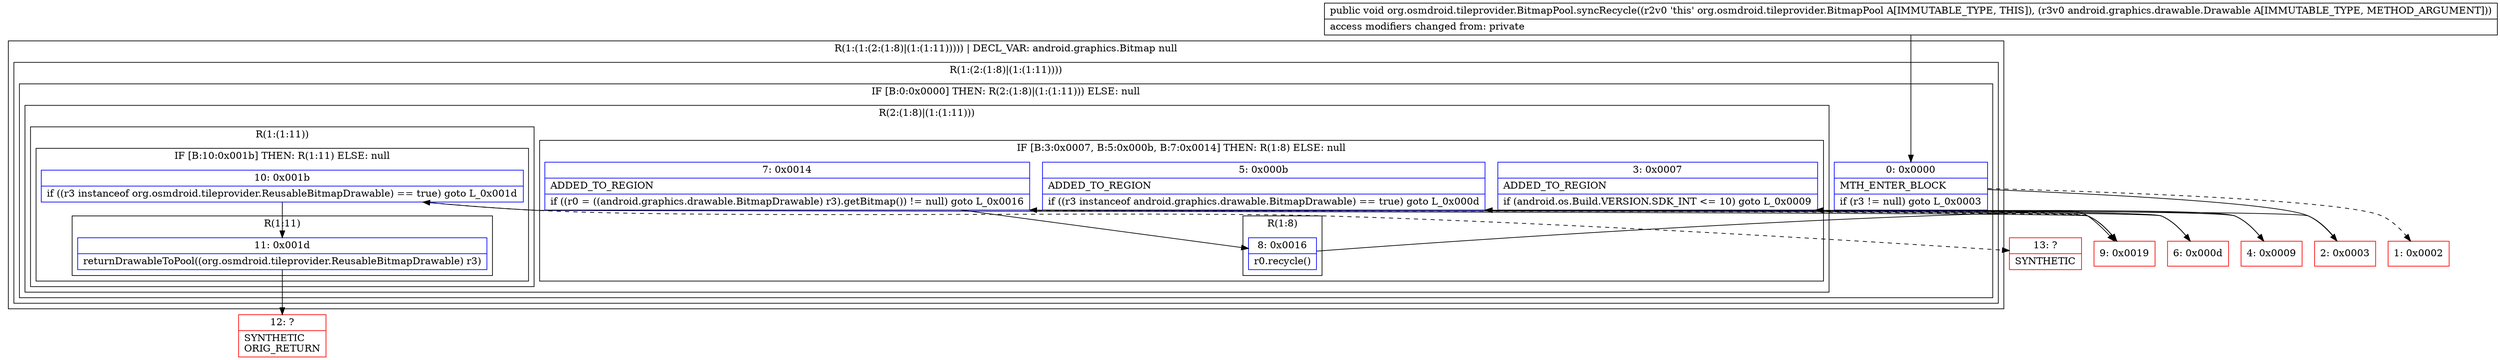 digraph "CFG fororg.osmdroid.tileprovider.BitmapPool.syncRecycle(Landroid\/graphics\/drawable\/Drawable;)V" {
subgraph cluster_Region_1416449028 {
label = "R(1:(1:(2:(1:8)|(1:(1:11))))) | DECL_VAR: android.graphics.Bitmap null\l";
node [shape=record,color=blue];
subgraph cluster_Region_434133462 {
label = "R(1:(2:(1:8)|(1:(1:11))))";
node [shape=record,color=blue];
subgraph cluster_IfRegion_1516702203 {
label = "IF [B:0:0x0000] THEN: R(2:(1:8)|(1:(1:11))) ELSE: null";
node [shape=record,color=blue];
Node_0 [shape=record,label="{0\:\ 0x0000|MTH_ENTER_BLOCK\l|if (r3 != null) goto L_0x0003\l}"];
subgraph cluster_Region_752002735 {
label = "R(2:(1:8)|(1:(1:11)))";
node [shape=record,color=blue];
subgraph cluster_IfRegion_308396637 {
label = "IF [B:3:0x0007, B:5:0x000b, B:7:0x0014] THEN: R(1:8) ELSE: null";
node [shape=record,color=blue];
Node_3 [shape=record,label="{3\:\ 0x0007|ADDED_TO_REGION\l|if (android.os.Build.VERSION.SDK_INT \<= 10) goto L_0x0009\l}"];
Node_5 [shape=record,label="{5\:\ 0x000b|ADDED_TO_REGION\l|if ((r3 instanceof android.graphics.drawable.BitmapDrawable) == true) goto L_0x000d\l}"];
Node_7 [shape=record,label="{7\:\ 0x0014|ADDED_TO_REGION\l|if ((r0 = ((android.graphics.drawable.BitmapDrawable) r3).getBitmap()) != null) goto L_0x0016\l}"];
subgraph cluster_Region_164894510 {
label = "R(1:8)";
node [shape=record,color=blue];
Node_8 [shape=record,label="{8\:\ 0x0016|r0.recycle()\l}"];
}
}
subgraph cluster_Region_1797189438 {
label = "R(1:(1:11))";
node [shape=record,color=blue];
subgraph cluster_IfRegion_1379978028 {
label = "IF [B:10:0x001b] THEN: R(1:11) ELSE: null";
node [shape=record,color=blue];
Node_10 [shape=record,label="{10\:\ 0x001b|if ((r3 instanceof org.osmdroid.tileprovider.ReusableBitmapDrawable) == true) goto L_0x001d\l}"];
subgraph cluster_Region_1320130579 {
label = "R(1:11)";
node [shape=record,color=blue];
Node_11 [shape=record,label="{11\:\ 0x001d|returnDrawableToPool((org.osmdroid.tileprovider.ReusableBitmapDrawable) r3)\l}"];
}
}
}
}
}
}
}
Node_1 [shape=record,color=red,label="{1\:\ 0x0002}"];
Node_2 [shape=record,color=red,label="{2\:\ 0x0003}"];
Node_4 [shape=record,color=red,label="{4\:\ 0x0009}"];
Node_6 [shape=record,color=red,label="{6\:\ 0x000d}"];
Node_9 [shape=record,color=red,label="{9\:\ 0x0019}"];
Node_12 [shape=record,color=red,label="{12\:\ ?|SYNTHETIC\lORIG_RETURN\l}"];
Node_13 [shape=record,color=red,label="{13\:\ ?|SYNTHETIC\l}"];
MethodNode[shape=record,label="{public void org.osmdroid.tileprovider.BitmapPool.syncRecycle((r2v0 'this' org.osmdroid.tileprovider.BitmapPool A[IMMUTABLE_TYPE, THIS]), (r3v0 android.graphics.drawable.Drawable A[IMMUTABLE_TYPE, METHOD_ARGUMENT]))  | access modifiers changed from: private\l}"];
MethodNode -> Node_0;
Node_0 -> Node_1[style=dashed];
Node_0 -> Node_2;
Node_3 -> Node_4;
Node_3 -> Node_9[style=dashed];
Node_5 -> Node_6;
Node_5 -> Node_9[style=dashed];
Node_7 -> Node_8;
Node_7 -> Node_9[style=dashed];
Node_8 -> Node_9;
Node_10 -> Node_11;
Node_10 -> Node_13[style=dashed];
Node_11 -> Node_12;
Node_2 -> Node_3;
Node_4 -> Node_5;
Node_6 -> Node_7;
Node_9 -> Node_10;
}

